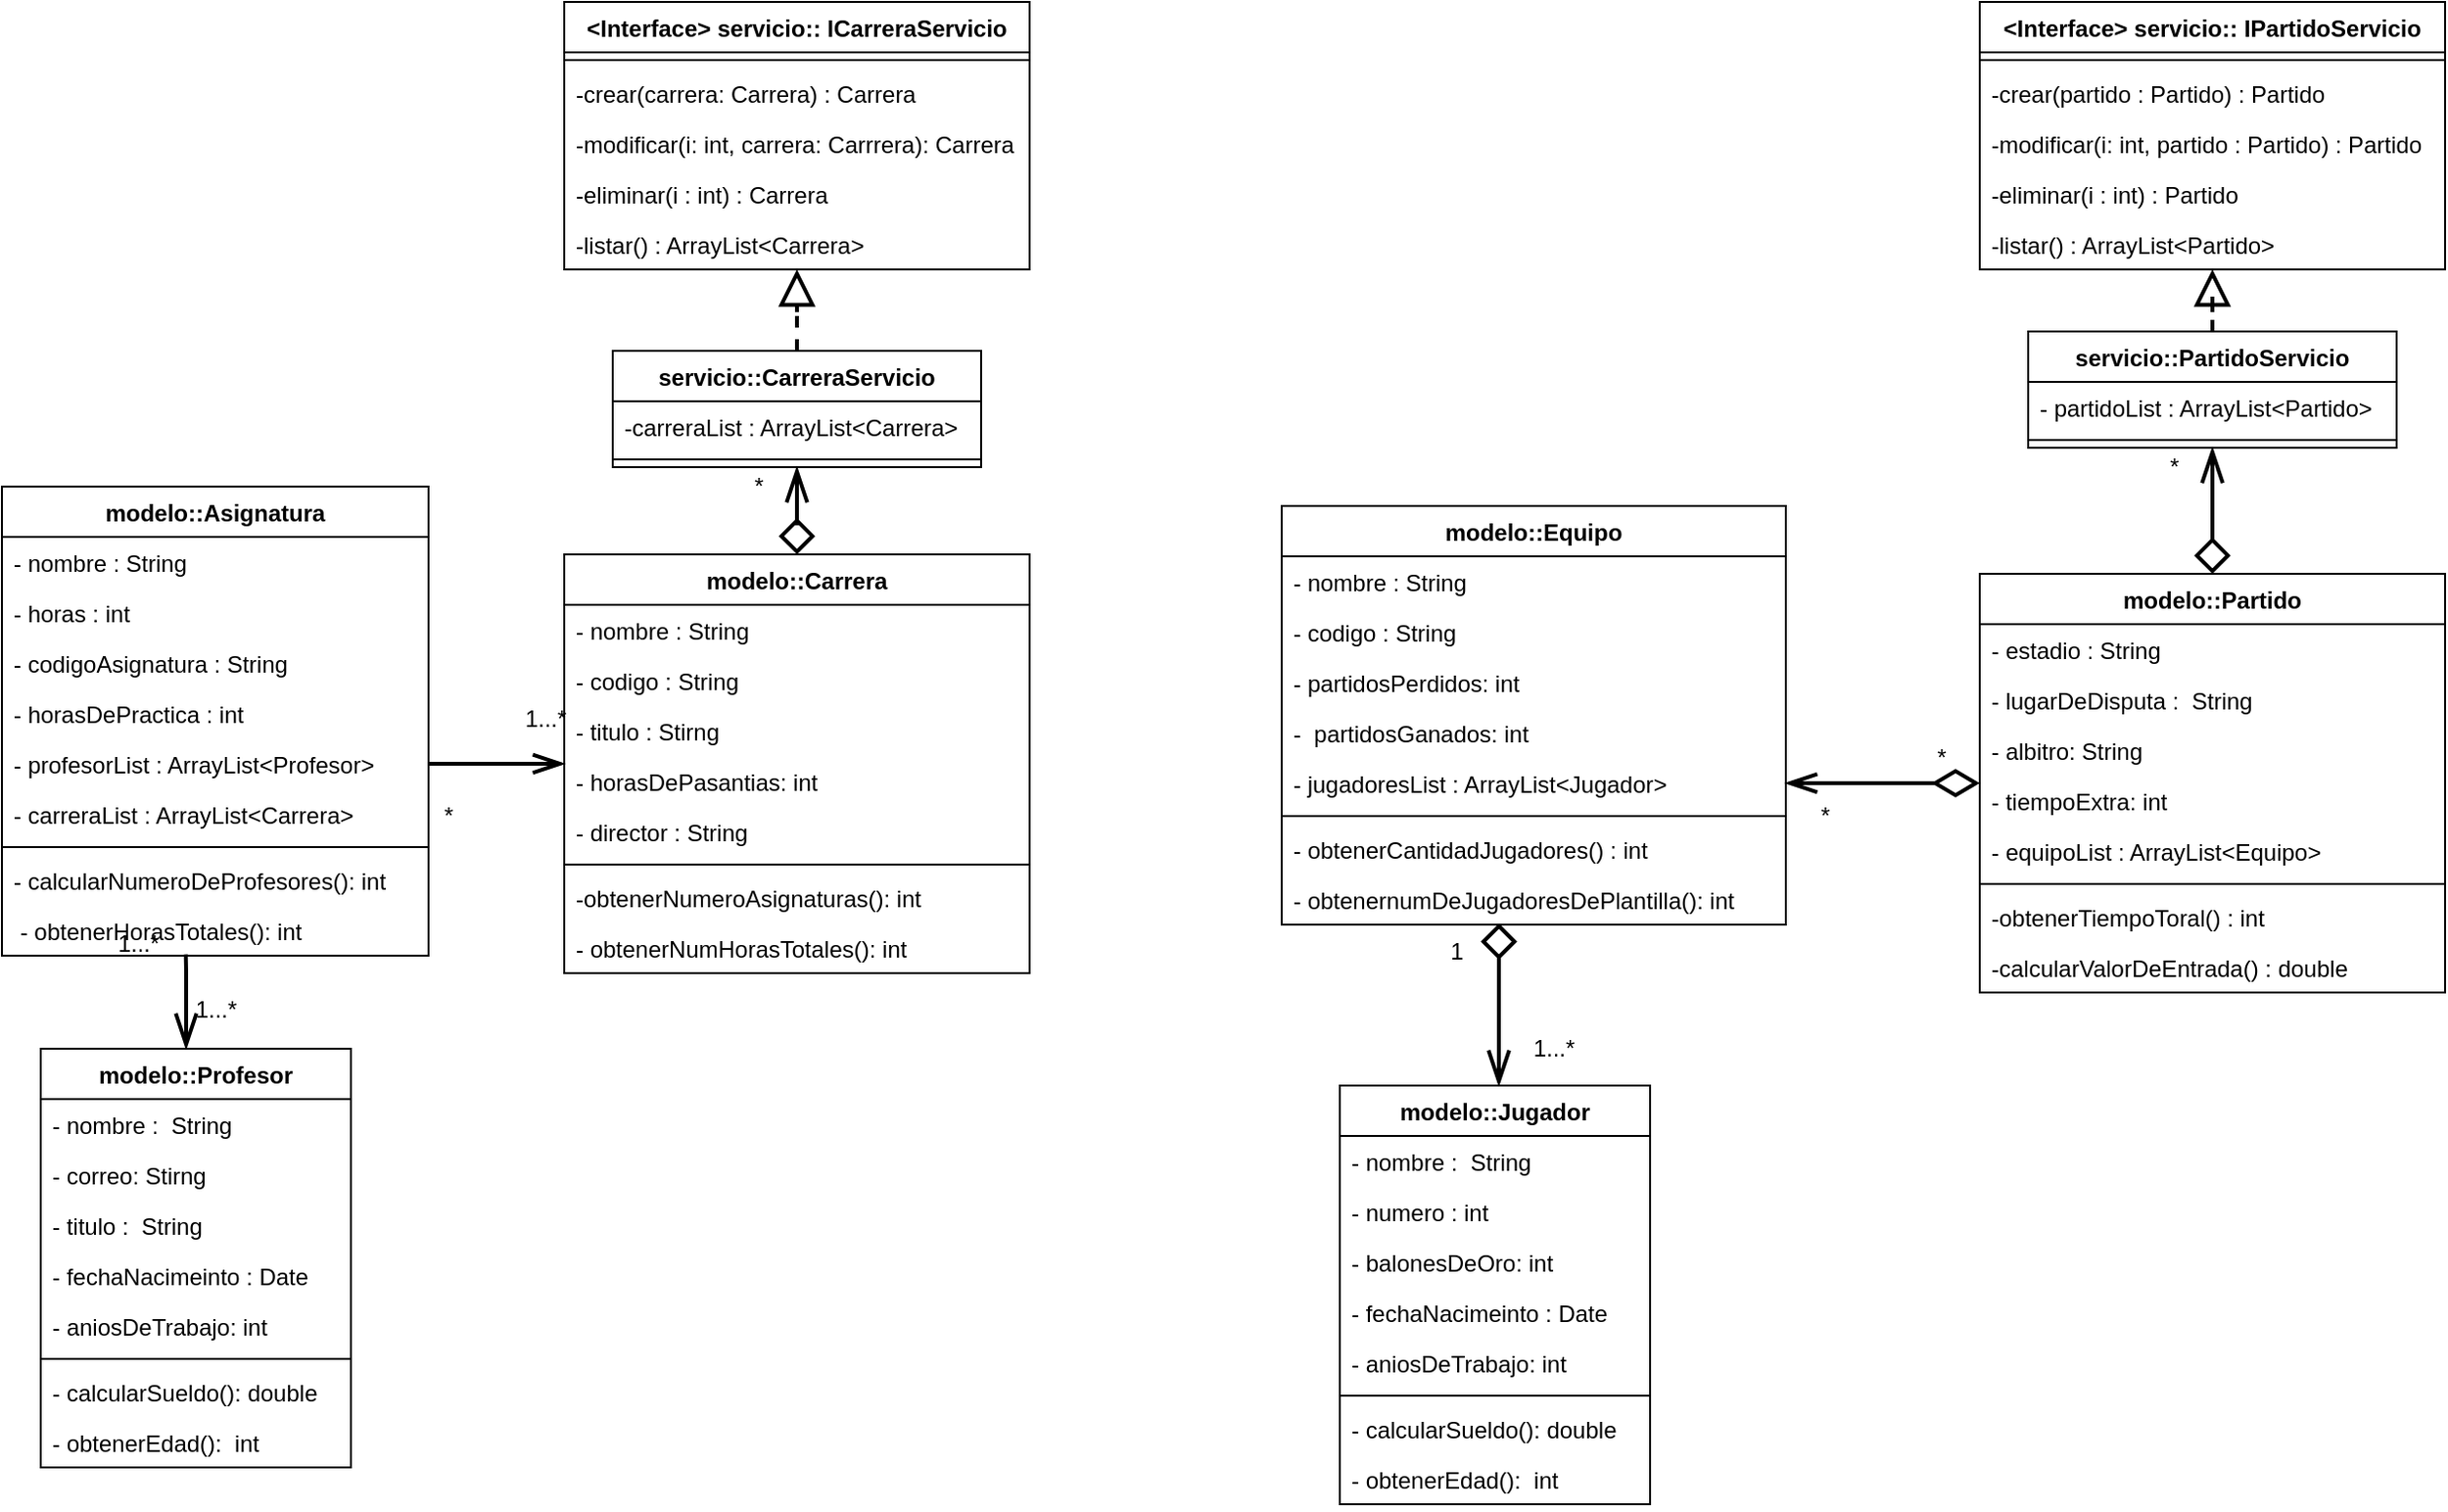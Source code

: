 <mxfile version="19.0.0" type="github">
  <diagram id="Wk5-bQjrvbFHkwE2KRii" name="Page-1">
    <mxGraphModel dx="1695" dy="1651" grid="1" gridSize="10" guides="1" tooltips="1" connect="1" arrows="1" fold="1" page="1" pageScale="1" pageWidth="827" pageHeight="1169" math="0" shadow="0">
      <root>
        <mxCell id="0" />
        <mxCell id="1" parent="0" />
        <mxCell id="QBdrqhkdKtL50nu9tzJ_-53" style="edgeStyle=orthogonalEdgeStyle;rounded=0;orthogonalLoop=1;jettySize=auto;html=1;entryX=0.5;entryY=1;entryDx=0;entryDy=0;startArrow=diamond;startFill=0;endArrow=openThin;endFill=0;startSize=14;endSize=14;strokeWidth=2;" parent="1" source="QBdrqhkdKtL50nu9tzJ_-1" target="QBdrqhkdKtL50nu9tzJ_-48" edge="1">
          <mxGeometry relative="1" as="geometry" />
        </mxCell>
        <mxCell id="QBdrqhkdKtL50nu9tzJ_-1" value="modelo::Carrera" style="swimlane;fontStyle=1;align=center;verticalAlign=top;childLayout=stackLayout;horizontal=1;startSize=26;horizontalStack=0;resizeParent=1;resizeParentMax=0;resizeLast=0;collapsible=1;marginBottom=0;" parent="1" vertex="1">
          <mxGeometry x="260" y="105" width="240" height="216" as="geometry" />
        </mxCell>
        <mxCell id="QBdrqhkdKtL50nu9tzJ_-2" value="- nombre : String" style="text;strokeColor=none;fillColor=none;align=left;verticalAlign=top;spacingLeft=4;spacingRight=4;overflow=hidden;rotatable=0;points=[[0,0.5],[1,0.5]];portConstraint=eastwest;" parent="QBdrqhkdKtL50nu9tzJ_-1" vertex="1">
          <mxGeometry y="26" width="240" height="26" as="geometry" />
        </mxCell>
        <mxCell id="QBdrqhkdKtL50nu9tzJ_-17" value="- codigo : String" style="text;strokeColor=none;fillColor=none;align=left;verticalAlign=top;spacingLeft=4;spacingRight=4;overflow=hidden;rotatable=0;points=[[0,0.5],[1,0.5]];portConstraint=eastwest;" parent="QBdrqhkdKtL50nu9tzJ_-1" vertex="1">
          <mxGeometry y="52" width="240" height="26" as="geometry" />
        </mxCell>
        <mxCell id="QBdrqhkdKtL50nu9tzJ_-26" value="- titulo : Stirng" style="text;strokeColor=none;fillColor=none;align=left;verticalAlign=top;spacingLeft=4;spacingRight=4;overflow=hidden;rotatable=0;points=[[0,0.5],[1,0.5]];portConstraint=eastwest;" parent="QBdrqhkdKtL50nu9tzJ_-1" vertex="1">
          <mxGeometry y="78" width="240" height="26" as="geometry" />
        </mxCell>
        <mxCell id="QBdrqhkdKtL50nu9tzJ_-25" value="- horasDePasantias: int" style="text;strokeColor=none;fillColor=none;align=left;verticalAlign=top;spacingLeft=4;spacingRight=4;overflow=hidden;rotatable=0;points=[[0,0.5],[1,0.5]];portConstraint=eastwest;" parent="QBdrqhkdKtL50nu9tzJ_-1" vertex="1">
          <mxGeometry y="104" width="240" height="26" as="geometry" />
        </mxCell>
        <mxCell id="QBdrqhkdKtL50nu9tzJ_-18" value="- director : String" style="text;strokeColor=none;fillColor=none;align=left;verticalAlign=top;spacingLeft=4;spacingRight=4;overflow=hidden;rotatable=0;points=[[0,0.5],[1,0.5]];portConstraint=eastwest;" parent="QBdrqhkdKtL50nu9tzJ_-1" vertex="1">
          <mxGeometry y="130" width="240" height="26" as="geometry" />
        </mxCell>
        <mxCell id="QBdrqhkdKtL50nu9tzJ_-3" value="" style="line;strokeWidth=1;fillColor=none;align=left;verticalAlign=middle;spacingTop=-1;spacingLeft=3;spacingRight=3;rotatable=0;labelPosition=right;points=[];portConstraint=eastwest;" parent="QBdrqhkdKtL50nu9tzJ_-1" vertex="1">
          <mxGeometry y="156" width="240" height="8" as="geometry" />
        </mxCell>
        <mxCell id="QBdrqhkdKtL50nu9tzJ_-46" value="-obtenerNumeroAsignaturas(): int" style="text;strokeColor=none;fillColor=none;align=left;verticalAlign=top;spacingLeft=4;spacingRight=4;overflow=hidden;rotatable=0;points=[[0,0.5],[1,0.5]];portConstraint=eastwest;" parent="QBdrqhkdKtL50nu9tzJ_-1" vertex="1">
          <mxGeometry y="164" width="240" height="26" as="geometry" />
        </mxCell>
        <mxCell id="QBdrqhkdKtL50nu9tzJ_-47" value="- obtenerNumHorasTotales(): int" style="text;strokeColor=none;fillColor=none;align=left;verticalAlign=top;spacingLeft=4;spacingRight=4;overflow=hidden;rotatable=0;points=[[0,0.5],[1,0.5]];portConstraint=eastwest;" parent="QBdrqhkdKtL50nu9tzJ_-1" vertex="1">
          <mxGeometry y="190" width="240" height="26" as="geometry" />
        </mxCell>
        <mxCell id="QBdrqhkdKtL50nu9tzJ_-5" value="modelo::Asignatura" style="swimlane;fontStyle=1;align=center;verticalAlign=top;childLayout=stackLayout;horizontal=1;startSize=26;horizontalStack=0;resizeParent=1;resizeParentMax=0;resizeLast=0;collapsible=1;marginBottom=0;" parent="1" vertex="1">
          <mxGeometry x="-30" y="70" width="220" height="242" as="geometry" />
        </mxCell>
        <mxCell id="QBdrqhkdKtL50nu9tzJ_-6" value="- nombre : String" style="text;strokeColor=none;fillColor=none;align=left;verticalAlign=top;spacingLeft=4;spacingRight=4;overflow=hidden;rotatable=0;points=[[0,0.5],[1,0.5]];portConstraint=eastwest;" parent="QBdrqhkdKtL50nu9tzJ_-5" vertex="1">
          <mxGeometry y="26" width="220" height="26" as="geometry" />
        </mxCell>
        <mxCell id="QBdrqhkdKtL50nu9tzJ_-15" value="- horas : int" style="text;strokeColor=none;fillColor=none;align=left;verticalAlign=top;spacingLeft=4;spacingRight=4;overflow=hidden;rotatable=0;points=[[0,0.5],[1,0.5]];portConstraint=eastwest;" parent="QBdrqhkdKtL50nu9tzJ_-5" vertex="1">
          <mxGeometry y="52" width="220" height="26" as="geometry" />
        </mxCell>
        <mxCell id="QBdrqhkdKtL50nu9tzJ_-14" value="- codigoAsignatura : String" style="text;strokeColor=none;fillColor=none;align=left;verticalAlign=top;spacingLeft=4;spacingRight=4;overflow=hidden;rotatable=0;points=[[0,0.5],[1,0.5]];portConstraint=eastwest;" parent="QBdrqhkdKtL50nu9tzJ_-5" vertex="1">
          <mxGeometry y="78" width="220" height="26" as="geometry" />
        </mxCell>
        <mxCell id="QBdrqhkdKtL50nu9tzJ_-23" value="- horasDePractica : int" style="text;strokeColor=none;fillColor=none;align=left;verticalAlign=top;spacingLeft=4;spacingRight=4;overflow=hidden;rotatable=0;points=[[0,0.5],[1,0.5]];portConstraint=eastwest;" parent="QBdrqhkdKtL50nu9tzJ_-5" vertex="1">
          <mxGeometry y="104" width="220" height="26" as="geometry" />
        </mxCell>
        <mxCell id="QBdrqhkdKtL50nu9tzJ_-24" value="- profesorList : ArrayList&lt;Profesor&gt;" style="text;strokeColor=none;fillColor=none;align=left;verticalAlign=top;spacingLeft=4;spacingRight=4;overflow=hidden;rotatable=0;points=[[0,0.5],[1,0.5]];portConstraint=eastwest;" parent="QBdrqhkdKtL50nu9tzJ_-5" vertex="1">
          <mxGeometry y="130" width="220" height="26" as="geometry" />
        </mxCell>
        <mxCell id="gwT3ZLoloZHmSgYthqgB-2" value="- carreraList : ArrayList&lt;Carrera&gt;" style="text;strokeColor=none;fillColor=none;align=left;verticalAlign=top;spacingLeft=4;spacingRight=4;overflow=hidden;rotatable=0;points=[[0,0.5],[1,0.5]];portConstraint=eastwest;" vertex="1" parent="QBdrqhkdKtL50nu9tzJ_-5">
          <mxGeometry y="156" width="220" height="26" as="geometry" />
        </mxCell>
        <mxCell id="QBdrqhkdKtL50nu9tzJ_-7" value="" style="line;strokeWidth=1;fillColor=none;align=left;verticalAlign=middle;spacingTop=-1;spacingLeft=3;spacingRight=3;rotatable=0;labelPosition=right;points=[];portConstraint=eastwest;" parent="QBdrqhkdKtL50nu9tzJ_-5" vertex="1">
          <mxGeometry y="182" width="220" height="8" as="geometry" />
        </mxCell>
        <mxCell id="QBdrqhkdKtL50nu9tzJ_-22" value="- calcularNumeroDeProfesores(): int" style="text;strokeColor=none;fillColor=none;align=left;verticalAlign=top;spacingLeft=4;spacingRight=4;overflow=hidden;rotatable=0;points=[[0,0.5],[1,0.5]];portConstraint=eastwest;" parent="QBdrqhkdKtL50nu9tzJ_-5" vertex="1">
          <mxGeometry y="190" width="220" height="26" as="geometry" />
        </mxCell>
        <mxCell id="QBdrqhkdKtL50nu9tzJ_-8" value=" - obtenerHorasTotales(): int" style="text;strokeColor=none;fillColor=none;align=left;verticalAlign=top;spacingLeft=4;spacingRight=4;overflow=hidden;rotatable=0;points=[[0,0.5],[1,0.5]];portConstraint=eastwest;" parent="QBdrqhkdKtL50nu9tzJ_-5" vertex="1">
          <mxGeometry y="216" width="220" height="26" as="geometry" />
        </mxCell>
        <mxCell id="QBdrqhkdKtL50nu9tzJ_-32" style="edgeStyle=orthogonalEdgeStyle;rounded=0;orthogonalLoop=1;jettySize=auto;html=1;entryX=0.431;entryY=0.974;entryDx=0;entryDy=0;entryPerimeter=0;startArrow=openThin;startFill=0;endArrow=none;endFill=0;strokeWidth=2;endSize=14;startSize=14;" parent="1" source="QBdrqhkdKtL50nu9tzJ_-9" target="QBdrqhkdKtL50nu9tzJ_-8" edge="1">
          <mxGeometry relative="1" as="geometry">
            <Array as="points">
              <mxPoint x="65" y="320" />
              <mxPoint x="65" y="320" />
            </Array>
          </mxGeometry>
        </mxCell>
        <mxCell id="QBdrqhkdKtL50nu9tzJ_-9" value="modelo::Profesor" style="swimlane;fontStyle=1;align=center;verticalAlign=top;childLayout=stackLayout;horizontal=1;startSize=26;horizontalStack=0;resizeParent=1;resizeParentMax=0;resizeLast=0;collapsible=1;marginBottom=0;" parent="1" vertex="1">
          <mxGeometry x="-10" y="360" width="160" height="216" as="geometry" />
        </mxCell>
        <mxCell id="QBdrqhkdKtL50nu9tzJ_-10" value="- nombre :  String" style="text;strokeColor=none;fillColor=none;align=left;verticalAlign=top;spacingLeft=4;spacingRight=4;overflow=hidden;rotatable=0;points=[[0,0.5],[1,0.5]];portConstraint=eastwest;" parent="QBdrqhkdKtL50nu9tzJ_-9" vertex="1">
          <mxGeometry y="26" width="160" height="26" as="geometry" />
        </mxCell>
        <mxCell id="QBdrqhkdKtL50nu9tzJ_-27" value="- correo: Stirng" style="text;strokeColor=none;fillColor=none;align=left;verticalAlign=top;spacingLeft=4;spacingRight=4;overflow=hidden;rotatable=0;points=[[0,0.5],[1,0.5]];portConstraint=eastwest;" parent="QBdrqhkdKtL50nu9tzJ_-9" vertex="1">
          <mxGeometry y="52" width="160" height="26" as="geometry" />
        </mxCell>
        <mxCell id="QBdrqhkdKtL50nu9tzJ_-28" value="- titulo :  String" style="text;strokeColor=none;fillColor=none;align=left;verticalAlign=top;spacingLeft=4;spacingRight=4;overflow=hidden;rotatable=0;points=[[0,0.5],[1,0.5]];portConstraint=eastwest;" parent="QBdrqhkdKtL50nu9tzJ_-9" vertex="1">
          <mxGeometry y="78" width="160" height="26" as="geometry" />
        </mxCell>
        <mxCell id="QBdrqhkdKtL50nu9tzJ_-20" value="- fechaNacimeinto : Date" style="text;strokeColor=none;fillColor=none;align=left;verticalAlign=top;spacingLeft=4;spacingRight=4;overflow=hidden;rotatable=0;points=[[0,0.5],[1,0.5]];portConstraint=eastwest;" parent="QBdrqhkdKtL50nu9tzJ_-9" vertex="1">
          <mxGeometry y="104" width="160" height="26" as="geometry" />
        </mxCell>
        <mxCell id="QBdrqhkdKtL50nu9tzJ_-19" value="- aniosDeTrabajo: int" style="text;strokeColor=none;fillColor=none;align=left;verticalAlign=top;spacingLeft=4;spacingRight=4;overflow=hidden;rotatable=0;points=[[0,0.5],[1,0.5]];portConstraint=eastwest;" parent="QBdrqhkdKtL50nu9tzJ_-9" vertex="1">
          <mxGeometry y="130" width="160" height="26" as="geometry" />
        </mxCell>
        <mxCell id="QBdrqhkdKtL50nu9tzJ_-11" value="" style="line;strokeWidth=1;fillColor=none;align=left;verticalAlign=middle;spacingTop=-1;spacingLeft=3;spacingRight=3;rotatable=0;labelPosition=right;points=[];portConstraint=eastwest;" parent="QBdrqhkdKtL50nu9tzJ_-9" vertex="1">
          <mxGeometry y="156" width="160" height="8" as="geometry" />
        </mxCell>
        <mxCell id="QBdrqhkdKtL50nu9tzJ_-21" value="- calcularSueldo(): double" style="text;strokeColor=none;fillColor=none;align=left;verticalAlign=top;spacingLeft=4;spacingRight=4;overflow=hidden;rotatable=0;points=[[0,0.5],[1,0.5]];portConstraint=eastwest;" parent="QBdrqhkdKtL50nu9tzJ_-9" vertex="1">
          <mxGeometry y="164" width="160" height="26" as="geometry" />
        </mxCell>
        <mxCell id="QBdrqhkdKtL50nu9tzJ_-12" value="- obtenerEdad():  int" style="text;strokeColor=none;fillColor=none;align=left;verticalAlign=top;spacingLeft=4;spacingRight=4;overflow=hidden;rotatable=0;points=[[0,0.5],[1,0.5]];portConstraint=eastwest;" parent="QBdrqhkdKtL50nu9tzJ_-9" vertex="1">
          <mxGeometry y="190" width="160" height="26" as="geometry" />
        </mxCell>
        <mxCell id="QBdrqhkdKtL50nu9tzJ_-38" value="&lt;Interface&gt; servicio:: ICarreraServicio" style="swimlane;fontStyle=1;align=center;verticalAlign=top;childLayout=stackLayout;horizontal=1;startSize=26;horizontalStack=0;resizeParent=1;resizeParentMax=0;resizeLast=0;collapsible=1;marginBottom=0;" parent="1" vertex="1">
          <mxGeometry x="260" y="-180" width="240" height="138" as="geometry" />
        </mxCell>
        <mxCell id="QBdrqhkdKtL50nu9tzJ_-40" value="" style="line;strokeWidth=1;fillColor=none;align=left;verticalAlign=middle;spacingTop=-1;spacingLeft=3;spacingRight=3;rotatable=0;labelPosition=right;points=[];portConstraint=eastwest;" parent="QBdrqhkdKtL50nu9tzJ_-38" vertex="1">
          <mxGeometry y="26" width="240" height="8" as="geometry" />
        </mxCell>
        <mxCell id="QBdrqhkdKtL50nu9tzJ_-43" value="-crear(carrera: Carrera) : Carrera" style="text;strokeColor=none;fillColor=none;align=left;verticalAlign=top;spacingLeft=4;spacingRight=4;overflow=hidden;rotatable=0;points=[[0,0.5],[1,0.5]];portConstraint=eastwest;" parent="QBdrqhkdKtL50nu9tzJ_-38" vertex="1">
          <mxGeometry y="34" width="240" height="26" as="geometry" />
        </mxCell>
        <mxCell id="QBdrqhkdKtL50nu9tzJ_-42" value="-modificar(i: int, carrera: Carrrera): Carrera" style="text;strokeColor=none;fillColor=none;align=left;verticalAlign=top;spacingLeft=4;spacingRight=4;overflow=hidden;rotatable=0;points=[[0,0.5],[1,0.5]];portConstraint=eastwest;" parent="QBdrqhkdKtL50nu9tzJ_-38" vertex="1">
          <mxGeometry y="60" width="240" height="26" as="geometry" />
        </mxCell>
        <mxCell id="QBdrqhkdKtL50nu9tzJ_-39" value="-eliminar(i : int) : Carrera" style="text;strokeColor=none;fillColor=none;align=left;verticalAlign=top;spacingLeft=4;spacingRight=4;overflow=hidden;rotatable=0;points=[[0,0.5],[1,0.5]];portConstraint=eastwest;" parent="QBdrqhkdKtL50nu9tzJ_-38" vertex="1">
          <mxGeometry y="86" width="240" height="26" as="geometry" />
        </mxCell>
        <mxCell id="QBdrqhkdKtL50nu9tzJ_-13" value="-listar() : ArrayList&lt;Carrera&gt;" style="text;strokeColor=none;fillColor=none;align=left;verticalAlign=top;spacingLeft=4;spacingRight=4;overflow=hidden;rotatable=0;points=[[0,0.5],[1,0.5]];portConstraint=eastwest;" parent="QBdrqhkdKtL50nu9tzJ_-38" vertex="1">
          <mxGeometry y="112" width="240" height="26" as="geometry" />
        </mxCell>
        <mxCell id="QBdrqhkdKtL50nu9tzJ_-55" style="edgeStyle=orthogonalEdgeStyle;rounded=0;orthogonalLoop=1;jettySize=auto;html=1;entryX=0.5;entryY=1;entryDx=0;entryDy=0;dashed=1;startArrow=none;startFill=0;endArrow=block;endFill=0;startSize=14;endSize=14;strokeWidth=2;" parent="1" source="QBdrqhkdKtL50nu9tzJ_-48" target="QBdrqhkdKtL50nu9tzJ_-38" edge="1">
          <mxGeometry relative="1" as="geometry" />
        </mxCell>
        <mxCell id="QBdrqhkdKtL50nu9tzJ_-48" value="servicio::CarreraServicio" style="swimlane;fontStyle=1;align=center;verticalAlign=top;childLayout=stackLayout;horizontal=1;startSize=26;horizontalStack=0;resizeParent=1;resizeParentMax=0;resizeLast=0;collapsible=1;marginBottom=0;" parent="1" vertex="1">
          <mxGeometry x="285" width="190" height="60" as="geometry" />
        </mxCell>
        <mxCell id="QBdrqhkdKtL50nu9tzJ_-49" value="-carreraList : ArrayList&lt;Carrera&gt;" style="text;strokeColor=none;fillColor=none;align=left;verticalAlign=top;spacingLeft=4;spacingRight=4;overflow=hidden;rotatable=0;points=[[0,0.5],[1,0.5]];portConstraint=eastwest;" parent="QBdrqhkdKtL50nu9tzJ_-48" vertex="1">
          <mxGeometry y="26" width="190" height="26" as="geometry" />
        </mxCell>
        <mxCell id="QBdrqhkdKtL50nu9tzJ_-50" value="" style="line;strokeWidth=1;fillColor=none;align=left;verticalAlign=middle;spacingTop=-1;spacingLeft=3;spacingRight=3;rotatable=0;labelPosition=right;points=[];portConstraint=eastwest;" parent="QBdrqhkdKtL50nu9tzJ_-48" vertex="1">
          <mxGeometry y="52" width="190" height="8" as="geometry" />
        </mxCell>
        <mxCell id="QBdrqhkdKtL50nu9tzJ_-56" style="edgeStyle=orthogonalEdgeStyle;rounded=0;orthogonalLoop=1;jettySize=auto;html=1;entryX=1;entryY=0.5;entryDx=0;entryDy=0;strokeWidth=2;endArrow=openThin;endFill=0;startArrow=diamondThin;startFill=0;endSize=12;startSize=19;" parent="1" source="QBdrqhkdKtL50nu9tzJ_-58" target="QBdrqhkdKtL50nu9tzJ_-72" edge="1">
          <mxGeometry relative="1" as="geometry" />
        </mxCell>
        <mxCell id="QBdrqhkdKtL50nu9tzJ_-57" style="edgeStyle=orthogonalEdgeStyle;rounded=0;orthogonalLoop=1;jettySize=auto;html=1;entryX=0.5;entryY=1;entryDx=0;entryDy=0;startArrow=diamond;startFill=0;endArrow=openThin;endFill=0;startSize=14;endSize=14;strokeWidth=2;" parent="1" source="QBdrqhkdKtL50nu9tzJ_-58" target="QBdrqhkdKtL50nu9tzJ_-93" edge="1">
          <mxGeometry relative="1" as="geometry" />
        </mxCell>
        <mxCell id="QBdrqhkdKtL50nu9tzJ_-58" value="modelo::Partido" style="swimlane;fontStyle=1;align=center;verticalAlign=top;childLayout=stackLayout;horizontal=1;startSize=26;horizontalStack=0;resizeParent=1;resizeParentMax=0;resizeLast=0;collapsible=1;marginBottom=0;" parent="1" vertex="1">
          <mxGeometry x="990" y="115" width="240" height="216" as="geometry" />
        </mxCell>
        <mxCell id="QBdrqhkdKtL50nu9tzJ_-59" value="- estadio : String" style="text;strokeColor=none;fillColor=none;align=left;verticalAlign=top;spacingLeft=4;spacingRight=4;overflow=hidden;rotatable=0;points=[[0,0.5],[1,0.5]];portConstraint=eastwest;" parent="QBdrqhkdKtL50nu9tzJ_-58" vertex="1">
          <mxGeometry y="26" width="240" height="26" as="geometry" />
        </mxCell>
        <mxCell id="QBdrqhkdKtL50nu9tzJ_-60" value="- lugarDeDisputa :  String" style="text;strokeColor=none;fillColor=none;align=left;verticalAlign=top;spacingLeft=4;spacingRight=4;overflow=hidden;rotatable=0;points=[[0,0.5],[1,0.5]];portConstraint=eastwest;" parent="QBdrqhkdKtL50nu9tzJ_-58" vertex="1">
          <mxGeometry y="52" width="240" height="26" as="geometry" />
        </mxCell>
        <mxCell id="QBdrqhkdKtL50nu9tzJ_-61" value="- albitro: String" style="text;strokeColor=none;fillColor=none;align=left;verticalAlign=top;spacingLeft=4;spacingRight=4;overflow=hidden;rotatable=0;points=[[0,0.5],[1,0.5]];portConstraint=eastwest;" parent="QBdrqhkdKtL50nu9tzJ_-58" vertex="1">
          <mxGeometry y="78" width="240" height="26" as="geometry" />
        </mxCell>
        <mxCell id="QBdrqhkdKtL50nu9tzJ_-62" value="- tiempoExtra: int" style="text;strokeColor=none;fillColor=none;align=left;verticalAlign=top;spacingLeft=4;spacingRight=4;overflow=hidden;rotatable=0;points=[[0,0.5],[1,0.5]];portConstraint=eastwest;" parent="QBdrqhkdKtL50nu9tzJ_-58" vertex="1">
          <mxGeometry y="104" width="240" height="26" as="geometry" />
        </mxCell>
        <mxCell id="QBdrqhkdKtL50nu9tzJ_-63" value="- equipoList : ArrayList&lt;Equipo&gt;" style="text;strokeColor=none;fillColor=none;align=left;verticalAlign=top;spacingLeft=4;spacingRight=4;overflow=hidden;rotatable=0;points=[[0,0.5],[1,0.5]];portConstraint=eastwest;" parent="QBdrqhkdKtL50nu9tzJ_-58" vertex="1">
          <mxGeometry y="130" width="240" height="26" as="geometry" />
        </mxCell>
        <mxCell id="QBdrqhkdKtL50nu9tzJ_-64" value="" style="line;strokeWidth=1;fillColor=none;align=left;verticalAlign=middle;spacingTop=-1;spacingLeft=3;spacingRight=3;rotatable=0;labelPosition=right;points=[];portConstraint=eastwest;" parent="QBdrqhkdKtL50nu9tzJ_-58" vertex="1">
          <mxGeometry y="156" width="240" height="8" as="geometry" />
        </mxCell>
        <mxCell id="QBdrqhkdKtL50nu9tzJ_-65" value="-obtenerTiempoToral() : int" style="text;strokeColor=none;fillColor=none;align=left;verticalAlign=top;spacingLeft=4;spacingRight=4;overflow=hidden;rotatable=0;points=[[0,0.5],[1,0.5]];portConstraint=eastwest;" parent="QBdrqhkdKtL50nu9tzJ_-58" vertex="1">
          <mxGeometry y="164" width="240" height="26" as="geometry" />
        </mxCell>
        <mxCell id="QBdrqhkdKtL50nu9tzJ_-66" value="-calcularValorDeEntrada() : double" style="text;strokeColor=none;fillColor=none;align=left;verticalAlign=top;spacingLeft=4;spacingRight=4;overflow=hidden;rotatable=0;points=[[0,0.5],[1,0.5]];portConstraint=eastwest;" parent="QBdrqhkdKtL50nu9tzJ_-58" vertex="1">
          <mxGeometry y="190" width="240" height="26" as="geometry" />
        </mxCell>
        <mxCell id="QBdrqhkdKtL50nu9tzJ_-67" value="modelo::Equipo" style="swimlane;fontStyle=1;align=center;verticalAlign=top;childLayout=stackLayout;horizontal=1;startSize=26;horizontalStack=0;resizeParent=1;resizeParentMax=0;resizeLast=0;collapsible=1;marginBottom=0;" parent="1" vertex="1">
          <mxGeometry x="630" y="80" width="260" height="216" as="geometry" />
        </mxCell>
        <mxCell id="QBdrqhkdKtL50nu9tzJ_-68" value="- nombre : String" style="text;strokeColor=none;fillColor=none;align=left;verticalAlign=top;spacingLeft=4;spacingRight=4;overflow=hidden;rotatable=0;points=[[0,0.5],[1,0.5]];portConstraint=eastwest;" parent="QBdrqhkdKtL50nu9tzJ_-67" vertex="1">
          <mxGeometry y="26" width="260" height="26" as="geometry" />
        </mxCell>
        <mxCell id="QBdrqhkdKtL50nu9tzJ_-70" value="- codigo : String" style="text;strokeColor=none;fillColor=none;align=left;verticalAlign=top;spacingLeft=4;spacingRight=4;overflow=hidden;rotatable=0;points=[[0,0.5],[1,0.5]];portConstraint=eastwest;" parent="QBdrqhkdKtL50nu9tzJ_-67" vertex="1">
          <mxGeometry y="52" width="260" height="26" as="geometry" />
        </mxCell>
        <mxCell id="QBdrqhkdKtL50nu9tzJ_-69" value="- partidosPerdidos: int" style="text;strokeColor=none;fillColor=none;align=left;verticalAlign=top;spacingLeft=4;spacingRight=4;overflow=hidden;rotatable=0;points=[[0,0.5],[1,0.5]];portConstraint=eastwest;" parent="QBdrqhkdKtL50nu9tzJ_-67" vertex="1">
          <mxGeometry y="78" width="260" height="26" as="geometry" />
        </mxCell>
        <mxCell id="QBdrqhkdKtL50nu9tzJ_-71" value="-  partidosGanados: int" style="text;strokeColor=none;fillColor=none;align=left;verticalAlign=top;spacingLeft=4;spacingRight=4;overflow=hidden;rotatable=0;points=[[0,0.5],[1,0.5]];portConstraint=eastwest;" parent="QBdrqhkdKtL50nu9tzJ_-67" vertex="1">
          <mxGeometry y="104" width="260" height="26" as="geometry" />
        </mxCell>
        <mxCell id="QBdrqhkdKtL50nu9tzJ_-72" value="- jugadoresList : ArrayList&lt;Jugador&gt;" style="text;strokeColor=none;fillColor=none;align=left;verticalAlign=top;spacingLeft=4;spacingRight=4;overflow=hidden;rotatable=0;points=[[0,0.5],[1,0.5]];portConstraint=eastwest;" parent="QBdrqhkdKtL50nu9tzJ_-67" vertex="1">
          <mxGeometry y="130" width="260" height="26" as="geometry" />
        </mxCell>
        <mxCell id="QBdrqhkdKtL50nu9tzJ_-73" value="" style="line;strokeWidth=1;fillColor=none;align=left;verticalAlign=middle;spacingTop=-1;spacingLeft=3;spacingRight=3;rotatable=0;labelPosition=right;points=[];portConstraint=eastwest;" parent="QBdrqhkdKtL50nu9tzJ_-67" vertex="1">
          <mxGeometry y="156" width="260" height="8" as="geometry" />
        </mxCell>
        <mxCell id="QBdrqhkdKtL50nu9tzJ_-74" value="- obtenerCantidadJugadores() : int" style="text;strokeColor=none;fillColor=none;align=left;verticalAlign=top;spacingLeft=4;spacingRight=4;overflow=hidden;rotatable=0;points=[[0,0.5],[1,0.5]];portConstraint=eastwest;" parent="QBdrqhkdKtL50nu9tzJ_-67" vertex="1">
          <mxGeometry y="164" width="260" height="26" as="geometry" />
        </mxCell>
        <mxCell id="QBdrqhkdKtL50nu9tzJ_-75" value="- obtenernumDeJugadoresDePlantilla(): int" style="text;strokeColor=none;fillColor=none;align=left;verticalAlign=top;spacingLeft=4;spacingRight=4;overflow=hidden;rotatable=0;points=[[0,0.5],[1,0.5]];portConstraint=eastwest;" parent="QBdrqhkdKtL50nu9tzJ_-67" vertex="1">
          <mxGeometry y="190" width="260" height="26" as="geometry" />
        </mxCell>
        <mxCell id="QBdrqhkdKtL50nu9tzJ_-76" style="edgeStyle=orthogonalEdgeStyle;rounded=0;orthogonalLoop=1;jettySize=auto;html=1;entryX=0.431;entryY=0.974;entryDx=0;entryDy=0;entryPerimeter=0;startArrow=openThin;startFill=0;endArrow=diamond;endFill=0;strokeWidth=2;endSize=14;startSize=14;" parent="1" source="QBdrqhkdKtL50nu9tzJ_-77" target="QBdrqhkdKtL50nu9tzJ_-75" edge="1">
          <mxGeometry relative="1" as="geometry">
            <Array as="points">
              <mxPoint x="742" y="350" />
              <mxPoint x="742" y="350" />
            </Array>
          </mxGeometry>
        </mxCell>
        <mxCell id="QBdrqhkdKtL50nu9tzJ_-77" value="modelo::Jugador" style="swimlane;fontStyle=1;align=center;verticalAlign=top;childLayout=stackLayout;horizontal=1;startSize=26;horizontalStack=0;resizeParent=1;resizeParentMax=0;resizeLast=0;collapsible=1;marginBottom=0;" parent="1" vertex="1">
          <mxGeometry x="660" y="379" width="160" height="216" as="geometry" />
        </mxCell>
        <mxCell id="QBdrqhkdKtL50nu9tzJ_-78" value="- nombre :  String" style="text;strokeColor=none;fillColor=none;align=left;verticalAlign=top;spacingLeft=4;spacingRight=4;overflow=hidden;rotatable=0;points=[[0,0.5],[1,0.5]];portConstraint=eastwest;" parent="QBdrqhkdKtL50nu9tzJ_-77" vertex="1">
          <mxGeometry y="26" width="160" height="26" as="geometry" />
        </mxCell>
        <mxCell id="QBdrqhkdKtL50nu9tzJ_-79" value="- numero : int" style="text;strokeColor=none;fillColor=none;align=left;verticalAlign=top;spacingLeft=4;spacingRight=4;overflow=hidden;rotatable=0;points=[[0,0.5],[1,0.5]];portConstraint=eastwest;" parent="QBdrqhkdKtL50nu9tzJ_-77" vertex="1">
          <mxGeometry y="52" width="160" height="26" as="geometry" />
        </mxCell>
        <mxCell id="QBdrqhkdKtL50nu9tzJ_-80" value="- balonesDeOro: int" style="text;strokeColor=none;fillColor=none;align=left;verticalAlign=top;spacingLeft=4;spacingRight=4;overflow=hidden;rotatable=0;points=[[0,0.5],[1,0.5]];portConstraint=eastwest;" parent="QBdrqhkdKtL50nu9tzJ_-77" vertex="1">
          <mxGeometry y="78" width="160" height="26" as="geometry" />
        </mxCell>
        <mxCell id="QBdrqhkdKtL50nu9tzJ_-81" value="- fechaNacimeinto : Date" style="text;strokeColor=none;fillColor=none;align=left;verticalAlign=top;spacingLeft=4;spacingRight=4;overflow=hidden;rotatable=0;points=[[0,0.5],[1,0.5]];portConstraint=eastwest;" parent="QBdrqhkdKtL50nu9tzJ_-77" vertex="1">
          <mxGeometry y="104" width="160" height="26" as="geometry" />
        </mxCell>
        <mxCell id="QBdrqhkdKtL50nu9tzJ_-82" value="- aniosDeTrabajo: int" style="text;strokeColor=none;fillColor=none;align=left;verticalAlign=top;spacingLeft=4;spacingRight=4;overflow=hidden;rotatable=0;points=[[0,0.5],[1,0.5]];portConstraint=eastwest;" parent="QBdrqhkdKtL50nu9tzJ_-77" vertex="1">
          <mxGeometry y="130" width="160" height="26" as="geometry" />
        </mxCell>
        <mxCell id="QBdrqhkdKtL50nu9tzJ_-83" value="" style="line;strokeWidth=1;fillColor=none;align=left;verticalAlign=middle;spacingTop=-1;spacingLeft=3;spacingRight=3;rotatable=0;labelPosition=right;points=[];portConstraint=eastwest;" parent="QBdrqhkdKtL50nu9tzJ_-77" vertex="1">
          <mxGeometry y="156" width="160" height="8" as="geometry" />
        </mxCell>
        <mxCell id="QBdrqhkdKtL50nu9tzJ_-84" value="- calcularSueldo(): double" style="text;strokeColor=none;fillColor=none;align=left;verticalAlign=top;spacingLeft=4;spacingRight=4;overflow=hidden;rotatable=0;points=[[0,0.5],[1,0.5]];portConstraint=eastwest;" parent="QBdrqhkdKtL50nu9tzJ_-77" vertex="1">
          <mxGeometry y="164" width="160" height="26" as="geometry" />
        </mxCell>
        <mxCell id="QBdrqhkdKtL50nu9tzJ_-85" value="- obtenerEdad():  int" style="text;strokeColor=none;fillColor=none;align=left;verticalAlign=top;spacingLeft=4;spacingRight=4;overflow=hidden;rotatable=0;points=[[0,0.5],[1,0.5]];portConstraint=eastwest;" parent="QBdrqhkdKtL50nu9tzJ_-77" vertex="1">
          <mxGeometry y="190" width="160" height="26" as="geometry" />
        </mxCell>
        <mxCell id="QBdrqhkdKtL50nu9tzJ_-86" value="&lt;Interface&gt; servicio:: IPartidoServicio" style="swimlane;fontStyle=1;align=center;verticalAlign=top;childLayout=stackLayout;horizontal=1;startSize=26;horizontalStack=0;resizeParent=1;resizeParentMax=0;resizeLast=0;collapsible=1;marginBottom=0;" parent="1" vertex="1">
          <mxGeometry x="990" y="-180" width="240" height="138" as="geometry" />
        </mxCell>
        <mxCell id="QBdrqhkdKtL50nu9tzJ_-87" value="" style="line;strokeWidth=1;fillColor=none;align=left;verticalAlign=middle;spacingTop=-1;spacingLeft=3;spacingRight=3;rotatable=0;labelPosition=right;points=[];portConstraint=eastwest;" parent="QBdrqhkdKtL50nu9tzJ_-86" vertex="1">
          <mxGeometry y="26" width="240" height="8" as="geometry" />
        </mxCell>
        <mxCell id="QBdrqhkdKtL50nu9tzJ_-88" value="-crear(partido : Partido) : Partido" style="text;strokeColor=none;fillColor=none;align=left;verticalAlign=top;spacingLeft=4;spacingRight=4;overflow=hidden;rotatable=0;points=[[0,0.5],[1,0.5]];portConstraint=eastwest;" parent="QBdrqhkdKtL50nu9tzJ_-86" vertex="1">
          <mxGeometry y="34" width="240" height="26" as="geometry" />
        </mxCell>
        <mxCell id="QBdrqhkdKtL50nu9tzJ_-89" value="-modificar(i: int, partido : Partido) : Partido" style="text;strokeColor=none;fillColor=none;align=left;verticalAlign=top;spacingLeft=4;spacingRight=4;overflow=hidden;rotatable=0;points=[[0,0.5],[1,0.5]];portConstraint=eastwest;" parent="QBdrqhkdKtL50nu9tzJ_-86" vertex="1">
          <mxGeometry y="60" width="240" height="26" as="geometry" />
        </mxCell>
        <mxCell id="QBdrqhkdKtL50nu9tzJ_-90" value="-eliminar(i : int) : Partido" style="text;strokeColor=none;fillColor=none;align=left;verticalAlign=top;spacingLeft=4;spacingRight=4;overflow=hidden;rotatable=0;points=[[0,0.5],[1,0.5]];portConstraint=eastwest;" parent="QBdrqhkdKtL50nu9tzJ_-86" vertex="1">
          <mxGeometry y="86" width="240" height="26" as="geometry" />
        </mxCell>
        <mxCell id="QBdrqhkdKtL50nu9tzJ_-91" value="-listar() : ArrayList&lt;Partido&gt;" style="text;strokeColor=none;fillColor=none;align=left;verticalAlign=top;spacingLeft=4;spacingRight=4;overflow=hidden;rotatable=0;points=[[0,0.5],[1,0.5]];portConstraint=eastwest;" parent="QBdrqhkdKtL50nu9tzJ_-86" vertex="1">
          <mxGeometry y="112" width="240" height="26" as="geometry" />
        </mxCell>
        <mxCell id="QBdrqhkdKtL50nu9tzJ_-92" style="edgeStyle=orthogonalEdgeStyle;rounded=0;orthogonalLoop=1;jettySize=auto;html=1;entryX=0.5;entryY=1;entryDx=0;entryDy=0;dashed=1;startArrow=none;startFill=0;endArrow=block;endFill=0;startSize=14;endSize=14;strokeWidth=2;" parent="1" source="QBdrqhkdKtL50nu9tzJ_-93" target="QBdrqhkdKtL50nu9tzJ_-86" edge="1">
          <mxGeometry relative="1" as="geometry" />
        </mxCell>
        <mxCell id="QBdrqhkdKtL50nu9tzJ_-93" value="servicio::PartidoServicio" style="swimlane;fontStyle=1;align=center;verticalAlign=top;childLayout=stackLayout;horizontal=1;startSize=26;horizontalStack=0;resizeParent=1;resizeParentMax=0;resizeLast=0;collapsible=1;marginBottom=0;" parent="1" vertex="1">
          <mxGeometry x="1015" y="-10" width="190" height="60" as="geometry" />
        </mxCell>
        <mxCell id="QBdrqhkdKtL50nu9tzJ_-94" value="- partidoList : ArrayList&lt;Partido&gt; " style="text;strokeColor=none;fillColor=none;align=left;verticalAlign=top;spacingLeft=4;spacingRight=4;overflow=hidden;rotatable=0;points=[[0,0.5],[1,0.5]];portConstraint=eastwest;" parent="QBdrqhkdKtL50nu9tzJ_-93" vertex="1">
          <mxGeometry y="26" width="190" height="26" as="geometry" />
        </mxCell>
        <mxCell id="QBdrqhkdKtL50nu9tzJ_-95" value="" style="line;strokeWidth=1;fillColor=none;align=left;verticalAlign=middle;spacingTop=-1;spacingLeft=3;spacingRight=3;rotatable=0;labelPosition=right;points=[];portConstraint=eastwest;" parent="QBdrqhkdKtL50nu9tzJ_-93" vertex="1">
          <mxGeometry y="52" width="190" height="8" as="geometry" />
        </mxCell>
        <mxCell id="QBdrqhkdKtL50nu9tzJ_-96" value="*" style="text;html=1;align=center;verticalAlign=middle;resizable=0;points=[];autosize=1;strokeColor=none;fillColor=none;" parent="1" vertex="1">
          <mxGeometry x="190" y="230" width="20" height="20" as="geometry" />
        </mxCell>
        <mxCell id="QBdrqhkdKtL50nu9tzJ_-97" value="1...*" style="text;html=1;align=center;verticalAlign=middle;resizable=0;points=[];autosize=1;strokeColor=none;fillColor=none;" parent="1" vertex="1">
          <mxGeometry x="60" y="330" width="40" height="20" as="geometry" />
        </mxCell>
        <mxCell id="QBdrqhkdKtL50nu9tzJ_-98" value="*" style="text;html=1;align=center;verticalAlign=middle;resizable=0;points=[];autosize=1;strokeColor=none;fillColor=none;" parent="1" vertex="1">
          <mxGeometry x="350" y="60" width="20" height="20" as="geometry" />
        </mxCell>
        <mxCell id="QBdrqhkdKtL50nu9tzJ_-99" value="1...*" style="text;html=1;align=center;verticalAlign=middle;resizable=0;points=[];autosize=1;strokeColor=none;fillColor=none;" parent="1" vertex="1">
          <mxGeometry x="20" y="296" width="40" height="20" as="geometry" />
        </mxCell>
        <mxCell id="QBdrqhkdKtL50nu9tzJ_-100" value="1...*" style="text;html=1;align=center;verticalAlign=middle;resizable=0;points=[];autosize=1;strokeColor=none;fillColor=none;" parent="1" vertex="1">
          <mxGeometry x="230" y="180" width="40" height="20" as="geometry" />
        </mxCell>
        <mxCell id="QBdrqhkdKtL50nu9tzJ_-101" value="1...*" style="text;html=1;align=center;verticalAlign=middle;resizable=0;points=[];autosize=1;strokeColor=none;fillColor=none;" parent="1" vertex="1">
          <mxGeometry x="750" y="350" width="40" height="20" as="geometry" />
        </mxCell>
        <mxCell id="QBdrqhkdKtL50nu9tzJ_-102" value="1" style="text;html=1;align=center;verticalAlign=middle;resizable=0;points=[];autosize=1;strokeColor=none;fillColor=none;" parent="1" vertex="1">
          <mxGeometry x="710" y="300" width="20" height="20" as="geometry" />
        </mxCell>
        <mxCell id="QBdrqhkdKtL50nu9tzJ_-103" value="*" style="text;html=1;align=center;verticalAlign=middle;resizable=0;points=[];autosize=1;strokeColor=none;fillColor=none;" parent="1" vertex="1">
          <mxGeometry x="960" y="200" width="20" height="20" as="geometry" />
        </mxCell>
        <mxCell id="QBdrqhkdKtL50nu9tzJ_-104" value="*" style="text;html=1;align=center;verticalAlign=middle;resizable=0;points=[];autosize=1;strokeColor=none;fillColor=none;" parent="1" vertex="1">
          <mxGeometry x="900" y="230" width="20" height="20" as="geometry" />
        </mxCell>
        <mxCell id="QBdrqhkdKtL50nu9tzJ_-105" value="*" style="text;html=1;align=center;verticalAlign=middle;resizable=0;points=[];autosize=1;strokeColor=none;fillColor=none;" parent="1" vertex="1">
          <mxGeometry x="1080" y="50" width="20" height="20" as="geometry" />
        </mxCell>
        <mxCell id="QBdrqhkdKtL50nu9tzJ_-30" style="edgeStyle=orthogonalEdgeStyle;rounded=0;orthogonalLoop=1;jettySize=auto;html=1;strokeWidth=2;endArrow=openThin;endFill=0;startArrow=none;startFill=0;endSize=12;startSize=19;exitX=1;exitY=0.5;exitDx=0;exitDy=0;" parent="1" source="QBdrqhkdKtL50nu9tzJ_-24" target="QBdrqhkdKtL50nu9tzJ_-1" edge="1">
          <mxGeometry relative="1" as="geometry" />
        </mxCell>
      </root>
    </mxGraphModel>
  </diagram>
</mxfile>
